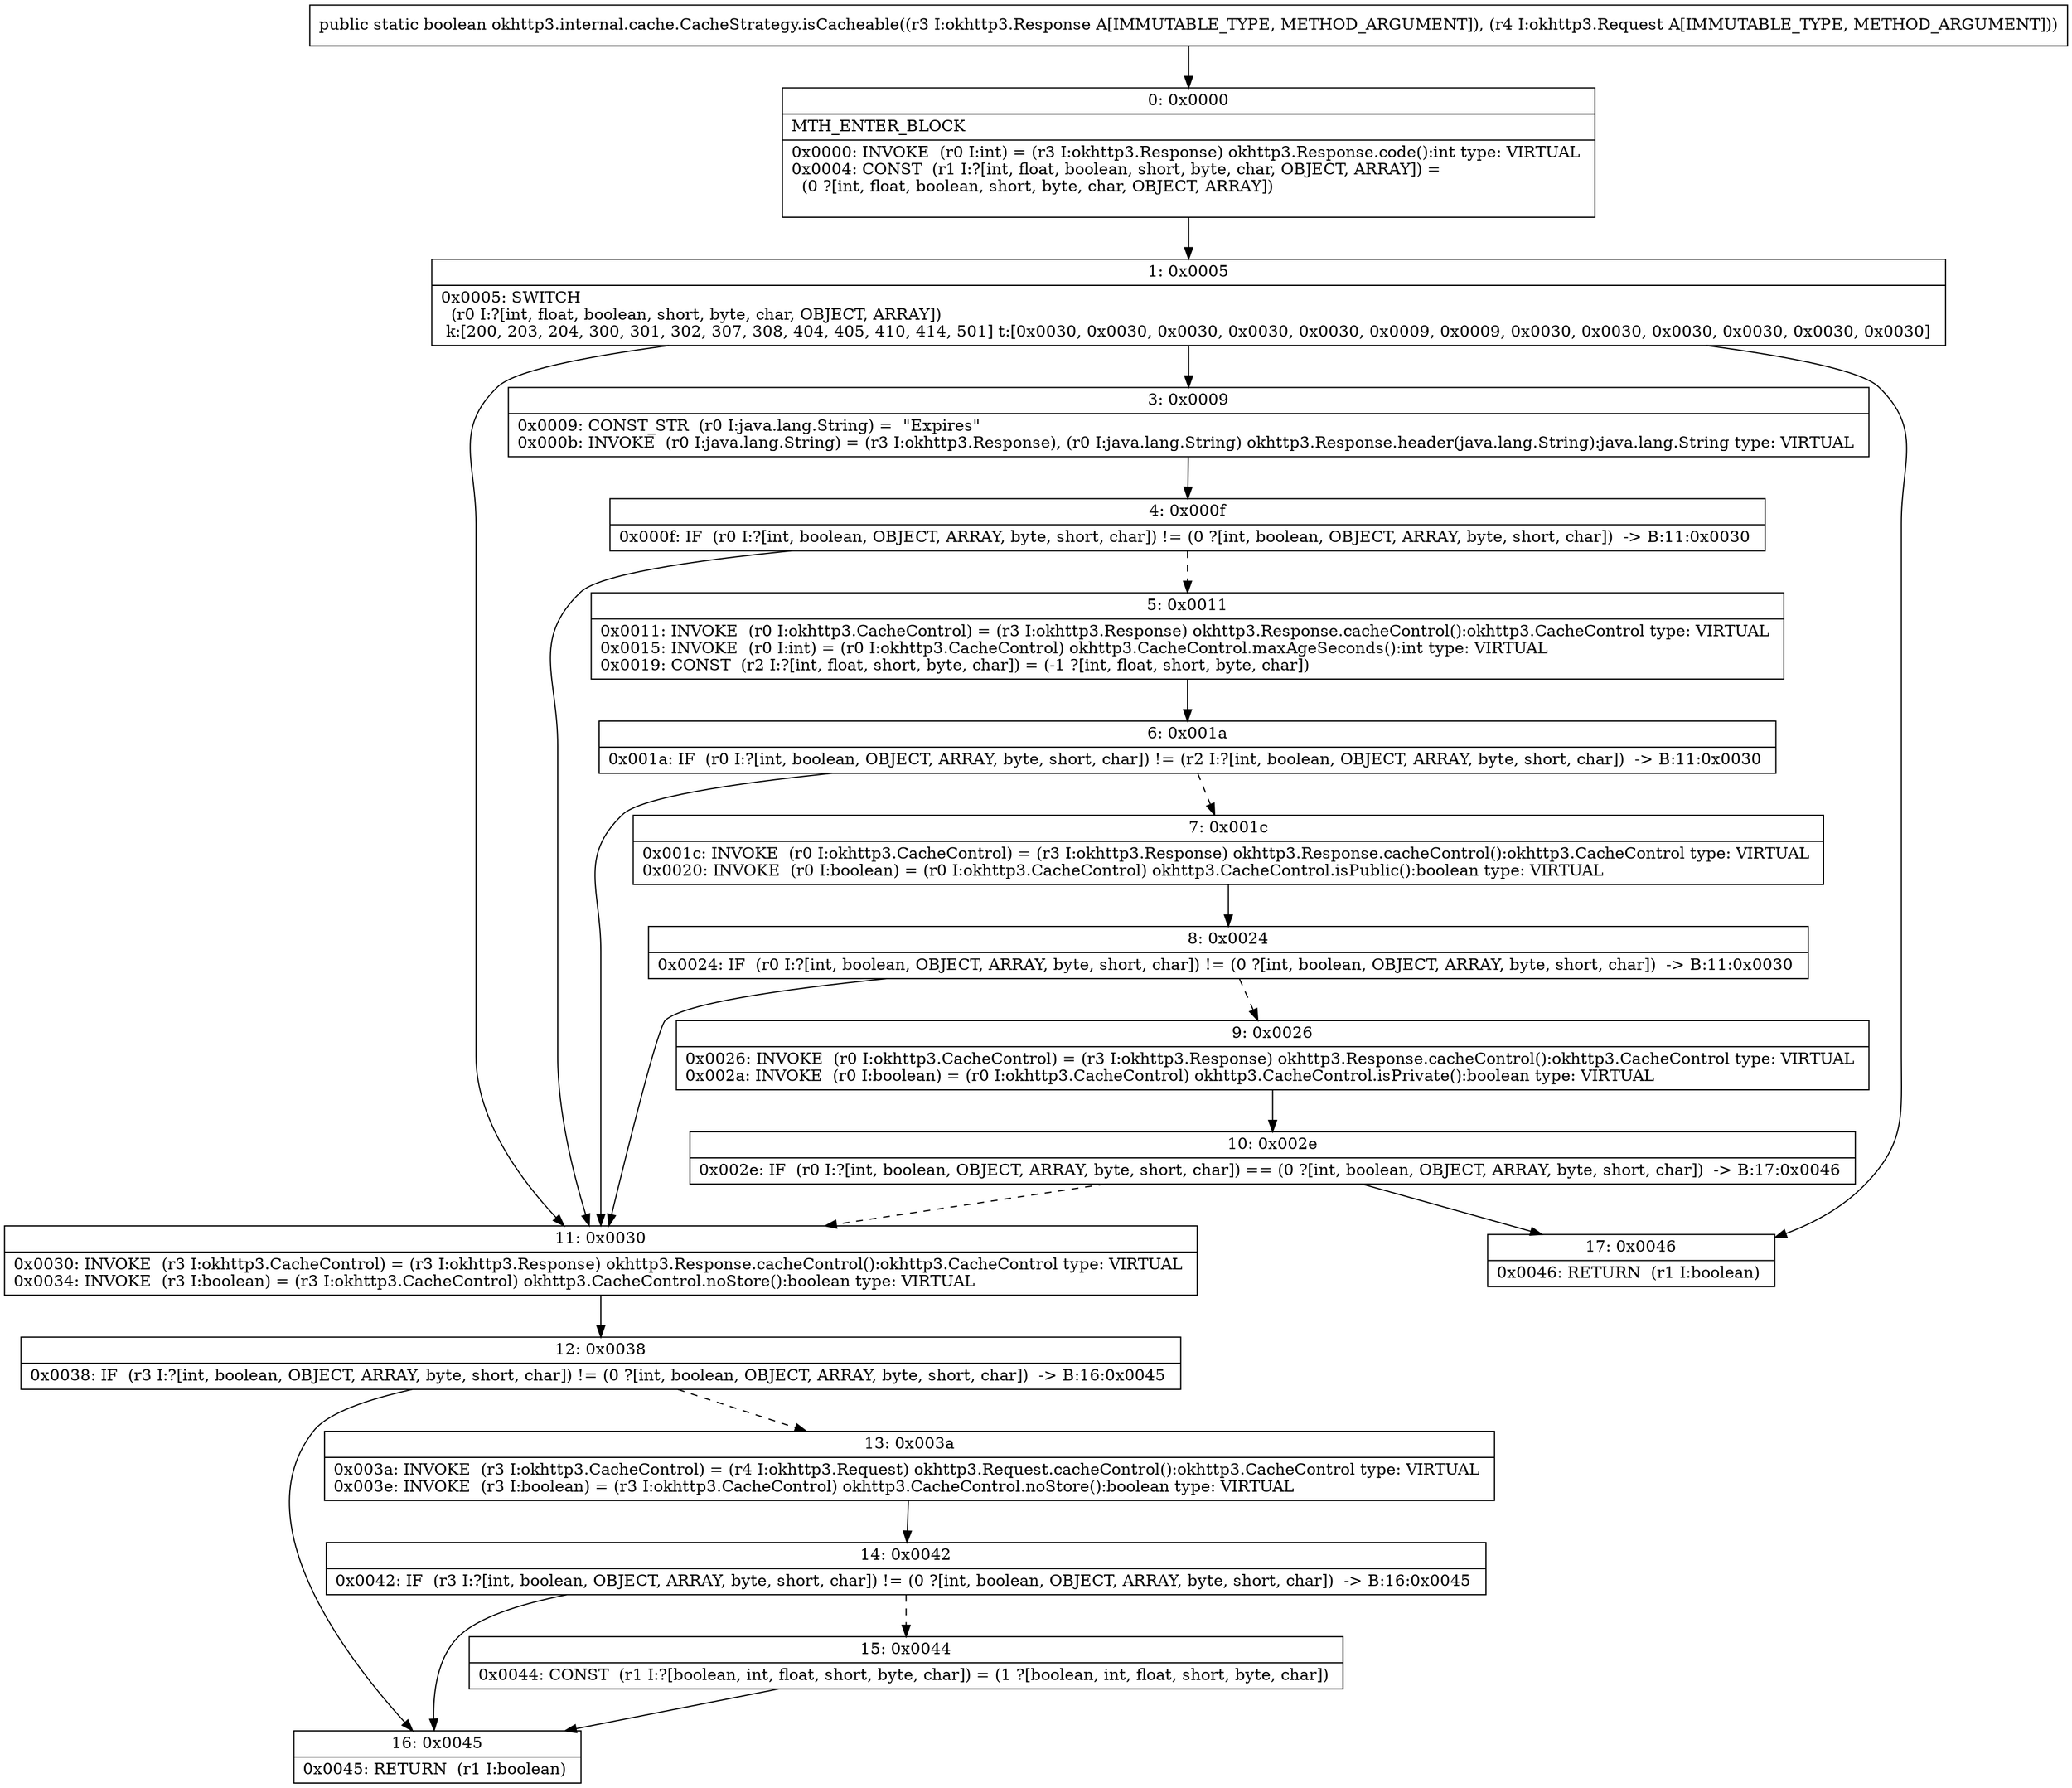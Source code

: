 digraph "CFG forokhttp3.internal.cache.CacheStrategy.isCacheable(Lokhttp3\/Response;Lokhttp3\/Request;)Z" {
Node_0 [shape=record,label="{0\:\ 0x0000|MTH_ENTER_BLOCK\l|0x0000: INVOKE  (r0 I:int) = (r3 I:okhttp3.Response) okhttp3.Response.code():int type: VIRTUAL \l0x0004: CONST  (r1 I:?[int, float, boolean, short, byte, char, OBJECT, ARRAY]) = \l  (0 ?[int, float, boolean, short, byte, char, OBJECT, ARRAY])\l \l}"];
Node_1 [shape=record,label="{1\:\ 0x0005|0x0005: SWITCH  \l  (r0 I:?[int, float, boolean, short, byte, char, OBJECT, ARRAY])\l k:[200, 203, 204, 300, 301, 302, 307, 308, 404, 405, 410, 414, 501] t:[0x0030, 0x0030, 0x0030, 0x0030, 0x0030, 0x0009, 0x0009, 0x0030, 0x0030, 0x0030, 0x0030, 0x0030, 0x0030] \l}"];
Node_3 [shape=record,label="{3\:\ 0x0009|0x0009: CONST_STR  (r0 I:java.lang.String) =  \"Expires\" \l0x000b: INVOKE  (r0 I:java.lang.String) = (r3 I:okhttp3.Response), (r0 I:java.lang.String) okhttp3.Response.header(java.lang.String):java.lang.String type: VIRTUAL \l}"];
Node_4 [shape=record,label="{4\:\ 0x000f|0x000f: IF  (r0 I:?[int, boolean, OBJECT, ARRAY, byte, short, char]) != (0 ?[int, boolean, OBJECT, ARRAY, byte, short, char])  \-\> B:11:0x0030 \l}"];
Node_5 [shape=record,label="{5\:\ 0x0011|0x0011: INVOKE  (r0 I:okhttp3.CacheControl) = (r3 I:okhttp3.Response) okhttp3.Response.cacheControl():okhttp3.CacheControl type: VIRTUAL \l0x0015: INVOKE  (r0 I:int) = (r0 I:okhttp3.CacheControl) okhttp3.CacheControl.maxAgeSeconds():int type: VIRTUAL \l0x0019: CONST  (r2 I:?[int, float, short, byte, char]) = (\-1 ?[int, float, short, byte, char]) \l}"];
Node_6 [shape=record,label="{6\:\ 0x001a|0x001a: IF  (r0 I:?[int, boolean, OBJECT, ARRAY, byte, short, char]) != (r2 I:?[int, boolean, OBJECT, ARRAY, byte, short, char])  \-\> B:11:0x0030 \l}"];
Node_7 [shape=record,label="{7\:\ 0x001c|0x001c: INVOKE  (r0 I:okhttp3.CacheControl) = (r3 I:okhttp3.Response) okhttp3.Response.cacheControl():okhttp3.CacheControl type: VIRTUAL \l0x0020: INVOKE  (r0 I:boolean) = (r0 I:okhttp3.CacheControl) okhttp3.CacheControl.isPublic():boolean type: VIRTUAL \l}"];
Node_8 [shape=record,label="{8\:\ 0x0024|0x0024: IF  (r0 I:?[int, boolean, OBJECT, ARRAY, byte, short, char]) != (0 ?[int, boolean, OBJECT, ARRAY, byte, short, char])  \-\> B:11:0x0030 \l}"];
Node_9 [shape=record,label="{9\:\ 0x0026|0x0026: INVOKE  (r0 I:okhttp3.CacheControl) = (r3 I:okhttp3.Response) okhttp3.Response.cacheControl():okhttp3.CacheControl type: VIRTUAL \l0x002a: INVOKE  (r0 I:boolean) = (r0 I:okhttp3.CacheControl) okhttp3.CacheControl.isPrivate():boolean type: VIRTUAL \l}"];
Node_10 [shape=record,label="{10\:\ 0x002e|0x002e: IF  (r0 I:?[int, boolean, OBJECT, ARRAY, byte, short, char]) == (0 ?[int, boolean, OBJECT, ARRAY, byte, short, char])  \-\> B:17:0x0046 \l}"];
Node_11 [shape=record,label="{11\:\ 0x0030|0x0030: INVOKE  (r3 I:okhttp3.CacheControl) = (r3 I:okhttp3.Response) okhttp3.Response.cacheControl():okhttp3.CacheControl type: VIRTUAL \l0x0034: INVOKE  (r3 I:boolean) = (r3 I:okhttp3.CacheControl) okhttp3.CacheControl.noStore():boolean type: VIRTUAL \l}"];
Node_12 [shape=record,label="{12\:\ 0x0038|0x0038: IF  (r3 I:?[int, boolean, OBJECT, ARRAY, byte, short, char]) != (0 ?[int, boolean, OBJECT, ARRAY, byte, short, char])  \-\> B:16:0x0045 \l}"];
Node_13 [shape=record,label="{13\:\ 0x003a|0x003a: INVOKE  (r3 I:okhttp3.CacheControl) = (r4 I:okhttp3.Request) okhttp3.Request.cacheControl():okhttp3.CacheControl type: VIRTUAL \l0x003e: INVOKE  (r3 I:boolean) = (r3 I:okhttp3.CacheControl) okhttp3.CacheControl.noStore():boolean type: VIRTUAL \l}"];
Node_14 [shape=record,label="{14\:\ 0x0042|0x0042: IF  (r3 I:?[int, boolean, OBJECT, ARRAY, byte, short, char]) != (0 ?[int, boolean, OBJECT, ARRAY, byte, short, char])  \-\> B:16:0x0045 \l}"];
Node_15 [shape=record,label="{15\:\ 0x0044|0x0044: CONST  (r1 I:?[boolean, int, float, short, byte, char]) = (1 ?[boolean, int, float, short, byte, char]) \l}"];
Node_16 [shape=record,label="{16\:\ 0x0045|0x0045: RETURN  (r1 I:boolean) \l}"];
Node_17 [shape=record,label="{17\:\ 0x0046|0x0046: RETURN  (r1 I:boolean) \l}"];
MethodNode[shape=record,label="{public static boolean okhttp3.internal.cache.CacheStrategy.isCacheable((r3 I:okhttp3.Response A[IMMUTABLE_TYPE, METHOD_ARGUMENT]), (r4 I:okhttp3.Request A[IMMUTABLE_TYPE, METHOD_ARGUMENT])) }"];
MethodNode -> Node_0;
Node_0 -> Node_1;
Node_1 -> Node_3;
Node_1 -> Node_11;
Node_1 -> Node_17;
Node_3 -> Node_4;
Node_4 -> Node_5[style=dashed];
Node_4 -> Node_11;
Node_5 -> Node_6;
Node_6 -> Node_7[style=dashed];
Node_6 -> Node_11;
Node_7 -> Node_8;
Node_8 -> Node_9[style=dashed];
Node_8 -> Node_11;
Node_9 -> Node_10;
Node_10 -> Node_11[style=dashed];
Node_10 -> Node_17;
Node_11 -> Node_12;
Node_12 -> Node_13[style=dashed];
Node_12 -> Node_16;
Node_13 -> Node_14;
Node_14 -> Node_15[style=dashed];
Node_14 -> Node_16;
Node_15 -> Node_16;
}

